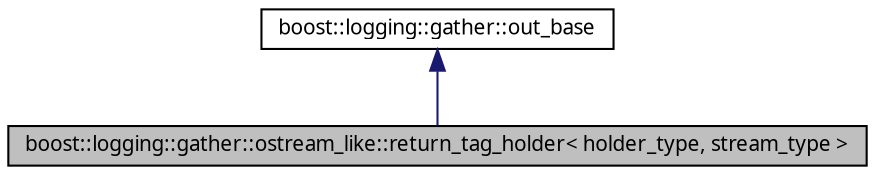 digraph G
{
  edge [fontname="FreeSans.ttf",fontsize=10,labelfontname="FreeSans.ttf",labelfontsize=10];
  node [fontname="FreeSans.ttf",fontsize=10,shape=record];
  Node1 [label="boost::logging::gather::ostream_like::return_tag_holder\< holder_type, stream_type \>",height=0.2,width=0.4,color="black", fillcolor="grey75", style="filled" fontcolor="black"];
  Node2 -> Node1 [dir=back,color="midnightblue",fontsize=10,style="solid",fontname="FreeSans.ttf"];
  Node2 [label="boost::logging::gather::out_base",height=0.2,width=0.4,color="black", fillcolor="white", style="filled",URL="$structboost_1_1logging_1_1gather_1_1out__base.html",tooltip="In case your gather class returns anything else than a std::basic_ostream, that returned..."];
}

